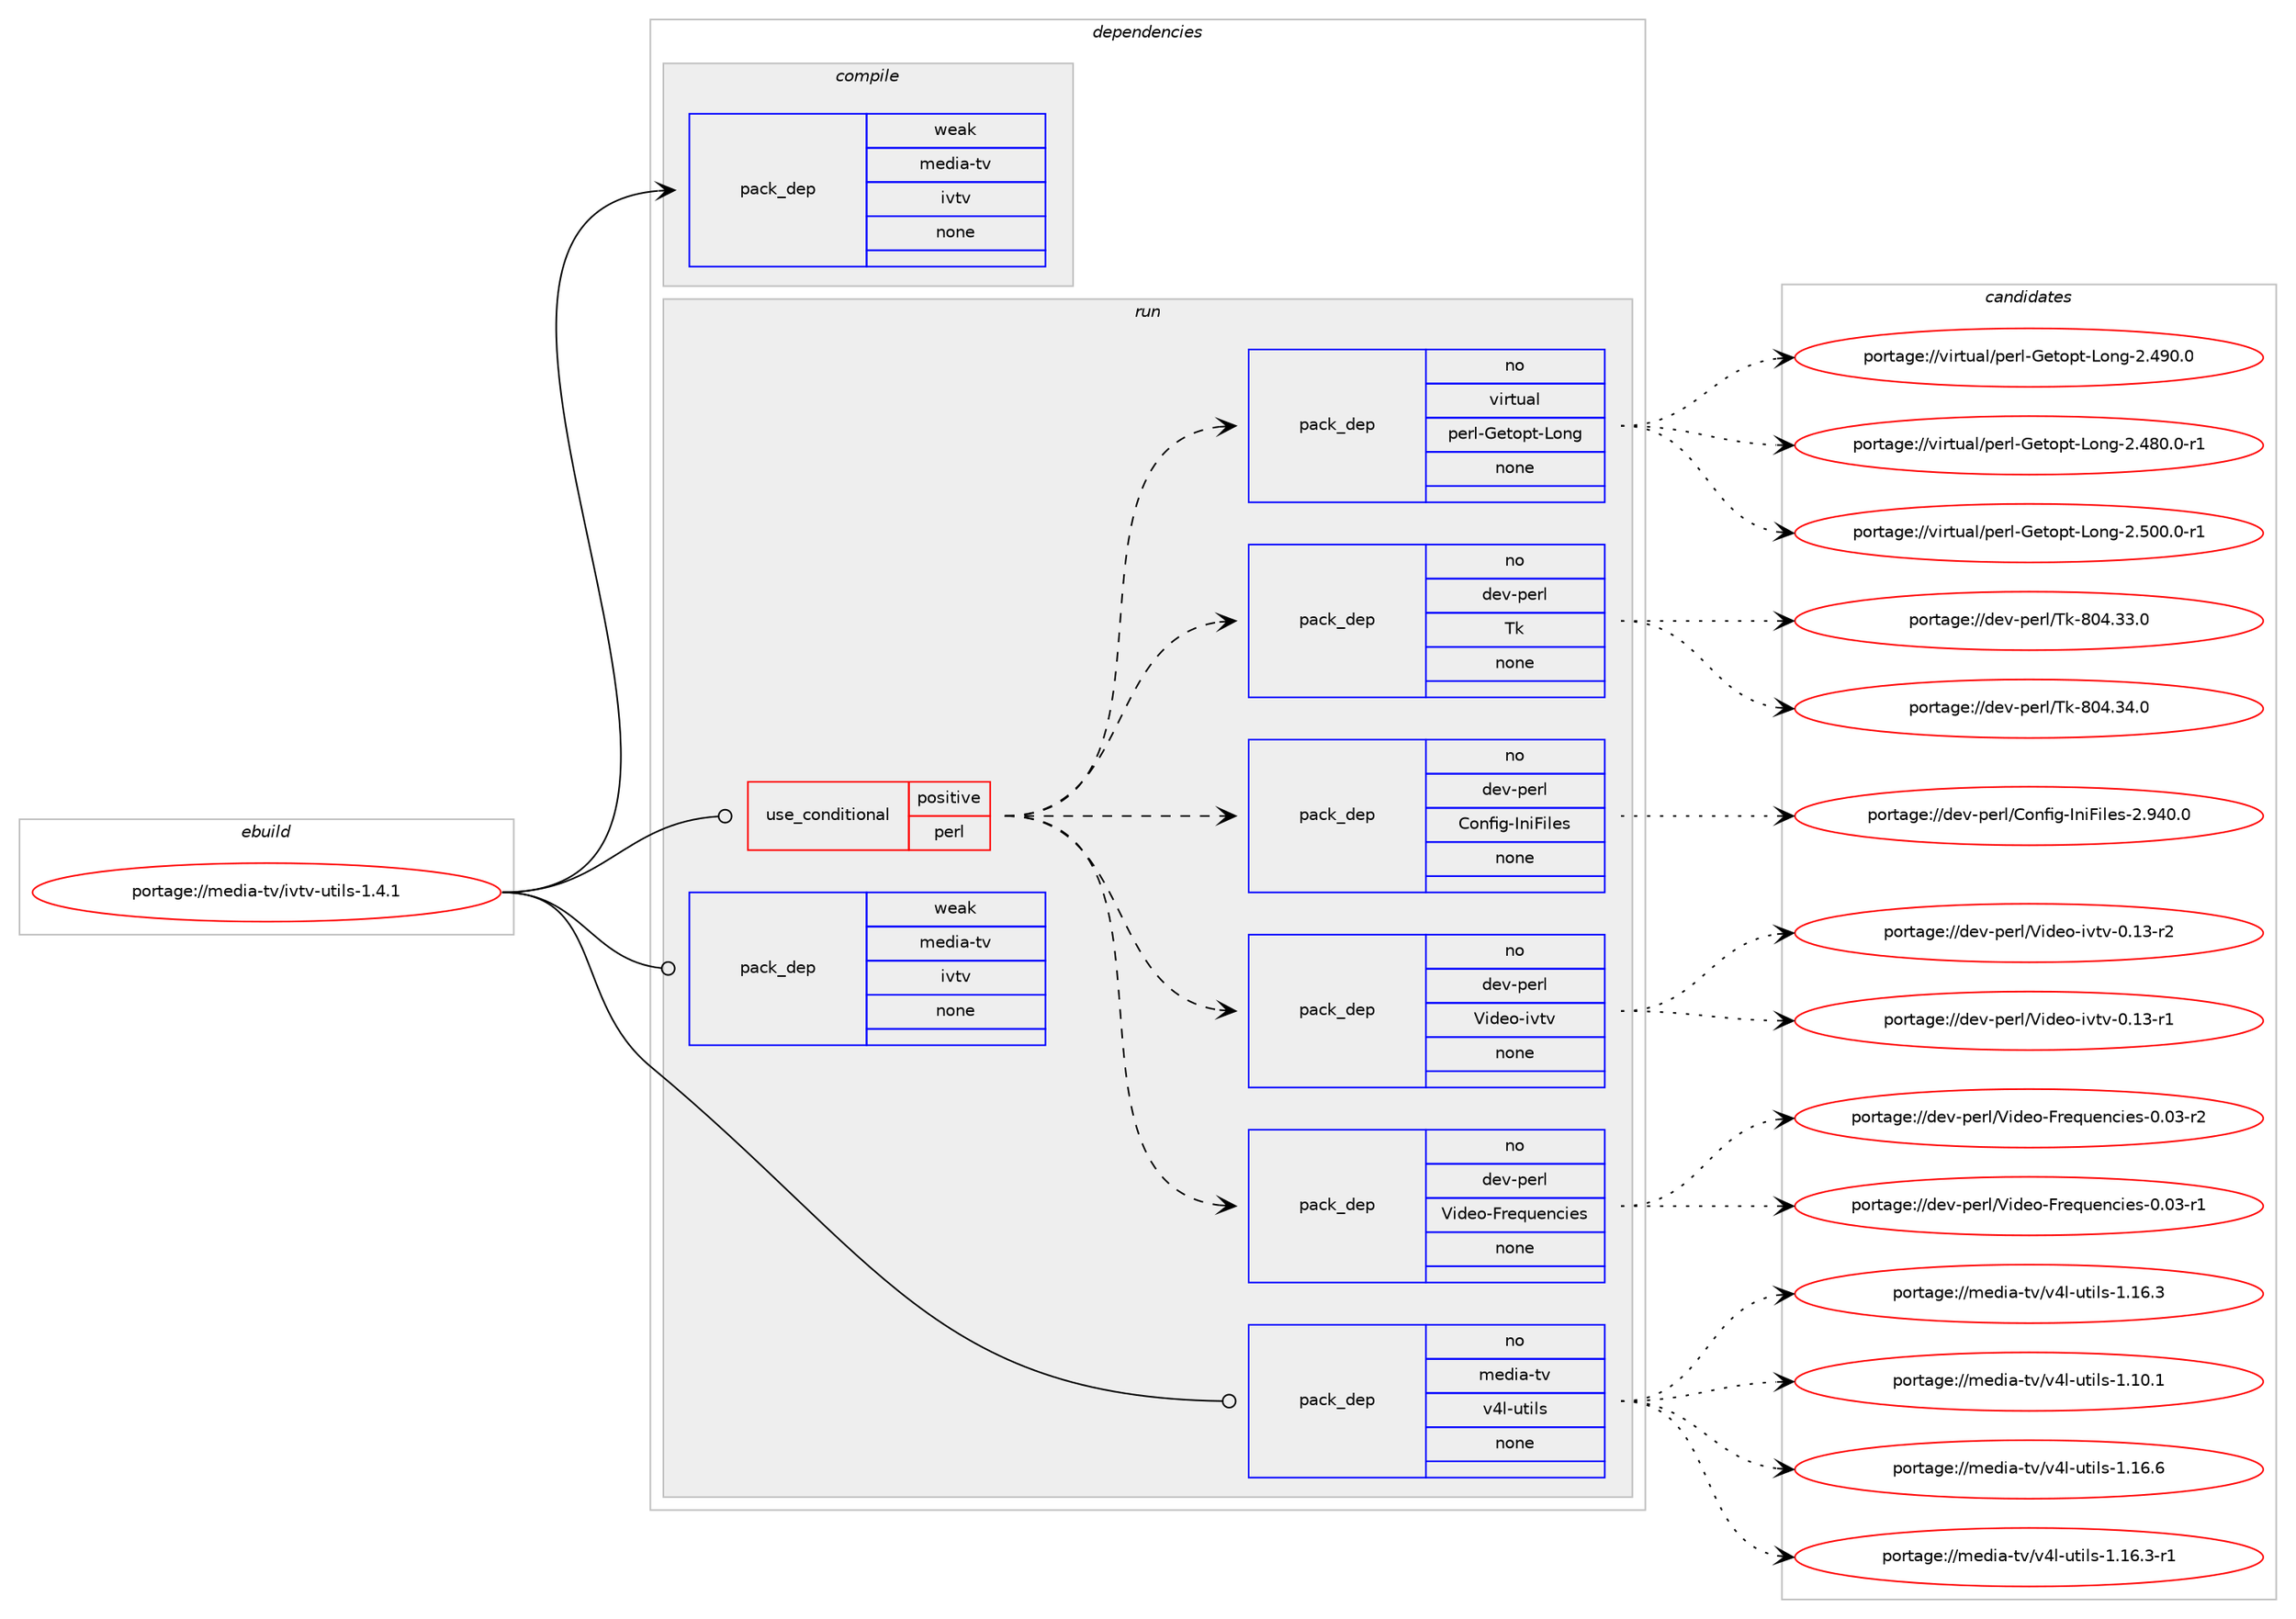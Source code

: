 digraph prolog {

# *************
# Graph options
# *************

newrank=true;
concentrate=true;
compound=true;
graph [rankdir=LR,fontname=Helvetica,fontsize=10,ranksep=1.5];#, ranksep=2.5, nodesep=0.2];
edge  [arrowhead=vee];
node  [fontname=Helvetica,fontsize=10];

# **********
# The ebuild
# **********

subgraph cluster_leftcol {
color=gray;
rank=same;
label=<<i>ebuild</i>>;
id [label="portage://media-tv/ivtv-utils-1.4.1", color=red, width=4, href="../media-tv/ivtv-utils-1.4.1.svg"];
}

# ****************
# The dependencies
# ****************

subgraph cluster_midcol {
color=gray;
label=<<i>dependencies</i>>;
subgraph cluster_compile {
fillcolor="#eeeeee";
style=filled;
label=<<i>compile</i>>;
subgraph pack139385 {
dependency183531 [label=<<TABLE BORDER="0" CELLBORDER="1" CELLSPACING="0" CELLPADDING="4" WIDTH="220"><TR><TD ROWSPAN="6" CELLPADDING="30">pack_dep</TD></TR><TR><TD WIDTH="110">weak</TD></TR><TR><TD>media-tv</TD></TR><TR><TD>ivtv</TD></TR><TR><TD>none</TD></TR><TR><TD></TD></TR></TABLE>>, shape=none, color=blue];
}
id:e -> dependency183531:w [weight=20,style="solid",arrowhead="vee"];
}
subgraph cluster_compileandrun {
fillcolor="#eeeeee";
style=filled;
label=<<i>compile and run</i>>;
}
subgraph cluster_run {
fillcolor="#eeeeee";
style=filled;
label=<<i>run</i>>;
subgraph cond41281 {
dependency183532 [label=<<TABLE BORDER="0" CELLBORDER="1" CELLSPACING="0" CELLPADDING="4"><TR><TD ROWSPAN="3" CELLPADDING="10">use_conditional</TD></TR><TR><TD>positive</TD></TR><TR><TD>perl</TD></TR></TABLE>>, shape=none, color=red];
subgraph pack139386 {
dependency183533 [label=<<TABLE BORDER="0" CELLBORDER="1" CELLSPACING="0" CELLPADDING="4" WIDTH="220"><TR><TD ROWSPAN="6" CELLPADDING="30">pack_dep</TD></TR><TR><TD WIDTH="110">no</TD></TR><TR><TD>dev-perl</TD></TR><TR><TD>Video-Frequencies</TD></TR><TR><TD>none</TD></TR><TR><TD></TD></TR></TABLE>>, shape=none, color=blue];
}
dependency183532:e -> dependency183533:w [weight=20,style="dashed",arrowhead="vee"];
subgraph pack139387 {
dependency183534 [label=<<TABLE BORDER="0" CELLBORDER="1" CELLSPACING="0" CELLPADDING="4" WIDTH="220"><TR><TD ROWSPAN="6" CELLPADDING="30">pack_dep</TD></TR><TR><TD WIDTH="110">no</TD></TR><TR><TD>dev-perl</TD></TR><TR><TD>Video-ivtv</TD></TR><TR><TD>none</TD></TR><TR><TD></TD></TR></TABLE>>, shape=none, color=blue];
}
dependency183532:e -> dependency183534:w [weight=20,style="dashed",arrowhead="vee"];
subgraph pack139388 {
dependency183535 [label=<<TABLE BORDER="0" CELLBORDER="1" CELLSPACING="0" CELLPADDING="4" WIDTH="220"><TR><TD ROWSPAN="6" CELLPADDING="30">pack_dep</TD></TR><TR><TD WIDTH="110">no</TD></TR><TR><TD>dev-perl</TD></TR><TR><TD>Config-IniFiles</TD></TR><TR><TD>none</TD></TR><TR><TD></TD></TR></TABLE>>, shape=none, color=blue];
}
dependency183532:e -> dependency183535:w [weight=20,style="dashed",arrowhead="vee"];
subgraph pack139389 {
dependency183536 [label=<<TABLE BORDER="0" CELLBORDER="1" CELLSPACING="0" CELLPADDING="4" WIDTH="220"><TR><TD ROWSPAN="6" CELLPADDING="30">pack_dep</TD></TR><TR><TD WIDTH="110">no</TD></TR><TR><TD>dev-perl</TD></TR><TR><TD>Tk</TD></TR><TR><TD>none</TD></TR><TR><TD></TD></TR></TABLE>>, shape=none, color=blue];
}
dependency183532:e -> dependency183536:w [weight=20,style="dashed",arrowhead="vee"];
subgraph pack139390 {
dependency183537 [label=<<TABLE BORDER="0" CELLBORDER="1" CELLSPACING="0" CELLPADDING="4" WIDTH="220"><TR><TD ROWSPAN="6" CELLPADDING="30">pack_dep</TD></TR><TR><TD WIDTH="110">no</TD></TR><TR><TD>virtual</TD></TR><TR><TD>perl-Getopt-Long</TD></TR><TR><TD>none</TD></TR><TR><TD></TD></TR></TABLE>>, shape=none, color=blue];
}
dependency183532:e -> dependency183537:w [weight=20,style="dashed",arrowhead="vee"];
}
id:e -> dependency183532:w [weight=20,style="solid",arrowhead="odot"];
subgraph pack139391 {
dependency183538 [label=<<TABLE BORDER="0" CELLBORDER="1" CELLSPACING="0" CELLPADDING="4" WIDTH="220"><TR><TD ROWSPAN="6" CELLPADDING="30">pack_dep</TD></TR><TR><TD WIDTH="110">no</TD></TR><TR><TD>media-tv</TD></TR><TR><TD>v4l-utils</TD></TR><TR><TD>none</TD></TR><TR><TD></TD></TR></TABLE>>, shape=none, color=blue];
}
id:e -> dependency183538:w [weight=20,style="solid",arrowhead="odot"];
subgraph pack139392 {
dependency183539 [label=<<TABLE BORDER="0" CELLBORDER="1" CELLSPACING="0" CELLPADDING="4" WIDTH="220"><TR><TD ROWSPAN="6" CELLPADDING="30">pack_dep</TD></TR><TR><TD WIDTH="110">weak</TD></TR><TR><TD>media-tv</TD></TR><TR><TD>ivtv</TD></TR><TR><TD>none</TD></TR><TR><TD></TD></TR></TABLE>>, shape=none, color=blue];
}
id:e -> dependency183539:w [weight=20,style="solid",arrowhead="odot"];
}
}

# **************
# The candidates
# **************

subgraph cluster_choices {
rank=same;
color=gray;
label=<<i>candidates</i>>;

subgraph choice139385 {
color=black;
nodesep=1;
}
subgraph choice139386 {
color=black;
nodesep=1;
choice10010111845112101114108478610510010111145701141011131171011109910510111545484648514511450 [label="portage://dev-perl/Video-Frequencies-0.03-r2", color=red, width=4,href="../dev-perl/Video-Frequencies-0.03-r2.svg"];
choice10010111845112101114108478610510010111145701141011131171011109910510111545484648514511449 [label="portage://dev-perl/Video-Frequencies-0.03-r1", color=red, width=4,href="../dev-perl/Video-Frequencies-0.03-r1.svg"];
dependency183533:e -> choice10010111845112101114108478610510010111145701141011131171011109910510111545484648514511450:w [style=dotted,weight="100"];
dependency183533:e -> choice10010111845112101114108478610510010111145701141011131171011109910510111545484648514511449:w [style=dotted,weight="100"];
}
subgraph choice139387 {
color=black;
nodesep=1;
choice1001011184511210111410847861051001011114510511811611845484649514511450 [label="portage://dev-perl/Video-ivtv-0.13-r2", color=red, width=4,href="../dev-perl/Video-ivtv-0.13-r2.svg"];
choice1001011184511210111410847861051001011114510511811611845484649514511449 [label="portage://dev-perl/Video-ivtv-0.13-r1", color=red, width=4,href="../dev-perl/Video-ivtv-0.13-r1.svg"];
dependency183534:e -> choice1001011184511210111410847861051001011114510511811611845484649514511450:w [style=dotted,weight="100"];
dependency183534:e -> choice1001011184511210111410847861051001011114510511811611845484649514511449:w [style=dotted,weight="100"];
}
subgraph choice139388 {
color=black;
nodesep=1;
choice1001011184511210111410847671111101021051034573110105701051081011154550465752484648 [label="portage://dev-perl/Config-IniFiles-2.940.0", color=red, width=4,href="../dev-perl/Config-IniFiles-2.940.0.svg"];
dependency183535:e -> choice1001011184511210111410847671111101021051034573110105701051081011154550465752484648:w [style=dotted,weight="100"];
}
subgraph choice139389 {
color=black;
nodesep=1;
choice100101118451121011141084784107455648524651524648 [label="portage://dev-perl/Tk-804.34.0", color=red, width=4,href="../dev-perl/Tk-804.34.0.svg"];
choice100101118451121011141084784107455648524651514648 [label="portage://dev-perl/Tk-804.33.0", color=red, width=4,href="../dev-perl/Tk-804.33.0.svg"];
dependency183536:e -> choice100101118451121011141084784107455648524651524648:w [style=dotted,weight="100"];
dependency183536:e -> choice100101118451121011141084784107455648524651514648:w [style=dotted,weight="100"];
}
subgraph choice139390 {
color=black;
nodesep=1;
choice11810511411611797108471121011141084571101116111112116457611111010345504653484846484511449 [label="portage://virtual/perl-Getopt-Long-2.500.0-r1", color=red, width=4,href="../virtual/perl-Getopt-Long-2.500.0-r1.svg"];
choice1181051141161179710847112101114108457110111611111211645761111101034550465257484648 [label="portage://virtual/perl-Getopt-Long-2.490.0", color=red, width=4,href="../virtual/perl-Getopt-Long-2.490.0.svg"];
choice11810511411611797108471121011141084571101116111112116457611111010345504652564846484511449 [label="portage://virtual/perl-Getopt-Long-2.480.0-r1", color=red, width=4,href="../virtual/perl-Getopt-Long-2.480.0-r1.svg"];
dependency183537:e -> choice11810511411611797108471121011141084571101116111112116457611111010345504653484846484511449:w [style=dotted,weight="100"];
dependency183537:e -> choice1181051141161179710847112101114108457110111611111211645761111101034550465257484648:w [style=dotted,weight="100"];
dependency183537:e -> choice11810511411611797108471121011141084571101116111112116457611111010345504652564846484511449:w [style=dotted,weight="100"];
}
subgraph choice139391 {
color=black;
nodesep=1;
choice109101100105974511611847118521084511711610510811545494649544654 [label="portage://media-tv/v4l-utils-1.16.6", color=red, width=4,href="../media-tv/v4l-utils-1.16.6.svg"];
choice1091011001059745116118471185210845117116105108115454946495446514511449 [label="portage://media-tv/v4l-utils-1.16.3-r1", color=red, width=4,href="../media-tv/v4l-utils-1.16.3-r1.svg"];
choice109101100105974511611847118521084511711610510811545494649544651 [label="portage://media-tv/v4l-utils-1.16.3", color=red, width=4,href="../media-tv/v4l-utils-1.16.3.svg"];
choice109101100105974511611847118521084511711610510811545494649484649 [label="portage://media-tv/v4l-utils-1.10.1", color=red, width=4,href="../media-tv/v4l-utils-1.10.1.svg"];
dependency183538:e -> choice109101100105974511611847118521084511711610510811545494649544654:w [style=dotted,weight="100"];
dependency183538:e -> choice1091011001059745116118471185210845117116105108115454946495446514511449:w [style=dotted,weight="100"];
dependency183538:e -> choice109101100105974511611847118521084511711610510811545494649544651:w [style=dotted,weight="100"];
dependency183538:e -> choice109101100105974511611847118521084511711610510811545494649484649:w [style=dotted,weight="100"];
}
subgraph choice139392 {
color=black;
nodesep=1;
}
}

}
